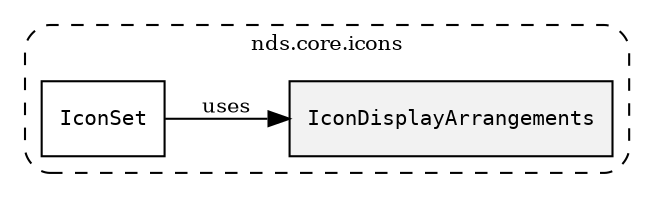 /**
 * This dot file creates symbol collaboration diagram for IconDisplayArrangements.
 */
digraph ZSERIO
{
    node [shape=box, fontsize=10];
    rankdir="LR";
    fontsize=10;
    tooltip="IconDisplayArrangements collaboration diagram";

    subgraph "cluster_nds.core.icons"
    {
        style="dashed, rounded";
        label="nds.core.icons";
        tooltip="Package nds.core.icons";
        href="../../../content/packages/nds.core.icons.html#Package-nds-core-icons";
        target="_parent";

        "IconDisplayArrangements" [style="filled", fillcolor="#0000000D", target="_parent", label=<<font face="monospace"><table align="center" border="0" cellspacing="0" cellpadding="0"><tr><td href="../../../content/packages/nds.core.icons.html#Enum-IconDisplayArrangements" title="Enum defined in nds.core.icons">IconDisplayArrangements</td></tr></table></font>>];
        "IconSet" [target="_parent", label=<<font face="monospace"><table align="center" border="0" cellspacing="0" cellpadding="0"><tr><td href="../../../content/packages/nds.core.icons.html#Structure-IconSet" title="Structure defined in nds.core.icons">IconSet</td></tr></table></font>>];
    }

    "IconSet" -> "IconDisplayArrangements" [label="uses", fontsize=10];
}
